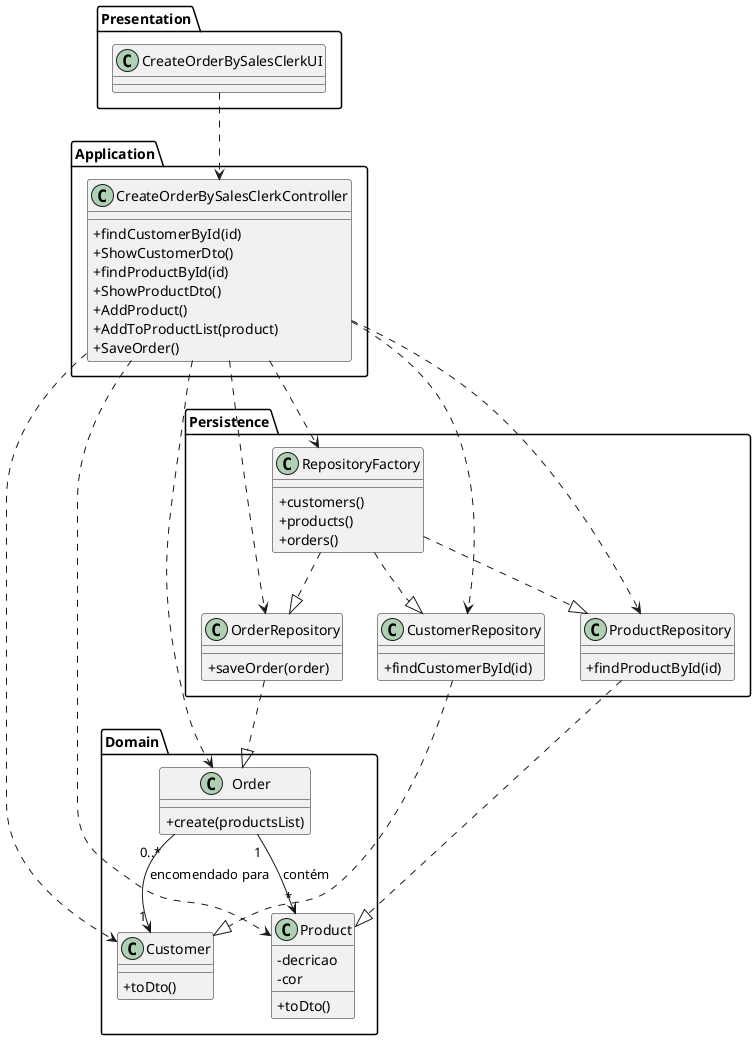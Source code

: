 @startuml
skinparam classAttributeIconSize 0


Package Presentation{
class CreateOrderBySalesClerkUI {
}
}

Package Application{
class CreateOrderBySalesClerkController {
  +findCustomerById(id)
  +ShowCustomerDto()
  +findProductById(id)
  +ShowProductDto()
  +AddProduct()
  +AddToProductList(product)
  +SaveOrder()
}
}


Package Domain{
class Customer {
  +toDto()
}

class Product {
  -decricao
  -cor
  +toDto()
}

class Order {
  +create(productsList)
}
}

Package Persistence{
class RepositoryFactory{
  +customers()
  +products()
  +orders()
}

class CustomerRepository{
  +findCustomerById(id)
}

class ProductRepository{
  +findProductById(id)
}
  
class OrderRepository{
  +saveOrder(order)
}
}



CreateOrderBySalesClerkUI ..> CreateOrderBySalesClerkController
CreateOrderBySalesClerkController ..> Customer
CreateOrderBySalesClerkController ..> Product
CreateOrderBySalesClerkController ..> Order
CreateOrderBySalesClerkController ..> RepositoryFactory
CreateOrderBySalesClerkController ..> CustomerRepository
CreateOrderBySalesClerkController ..> ProductRepository
CreateOrderBySalesClerkController ..> OrderRepository
RepositoryFactory ..|> CustomerRepository
RepositoryFactory ..|> ProductRepository
RepositoryFactory ..|> OrderRepository
CustomerRepository ..|> Customer
ProductRepository ..|> Product
OrderRepository ..|> Order
Order "0..*" --> "1" Customer : encomendado para
Order "1" --> "*" Product : contém


@enduml